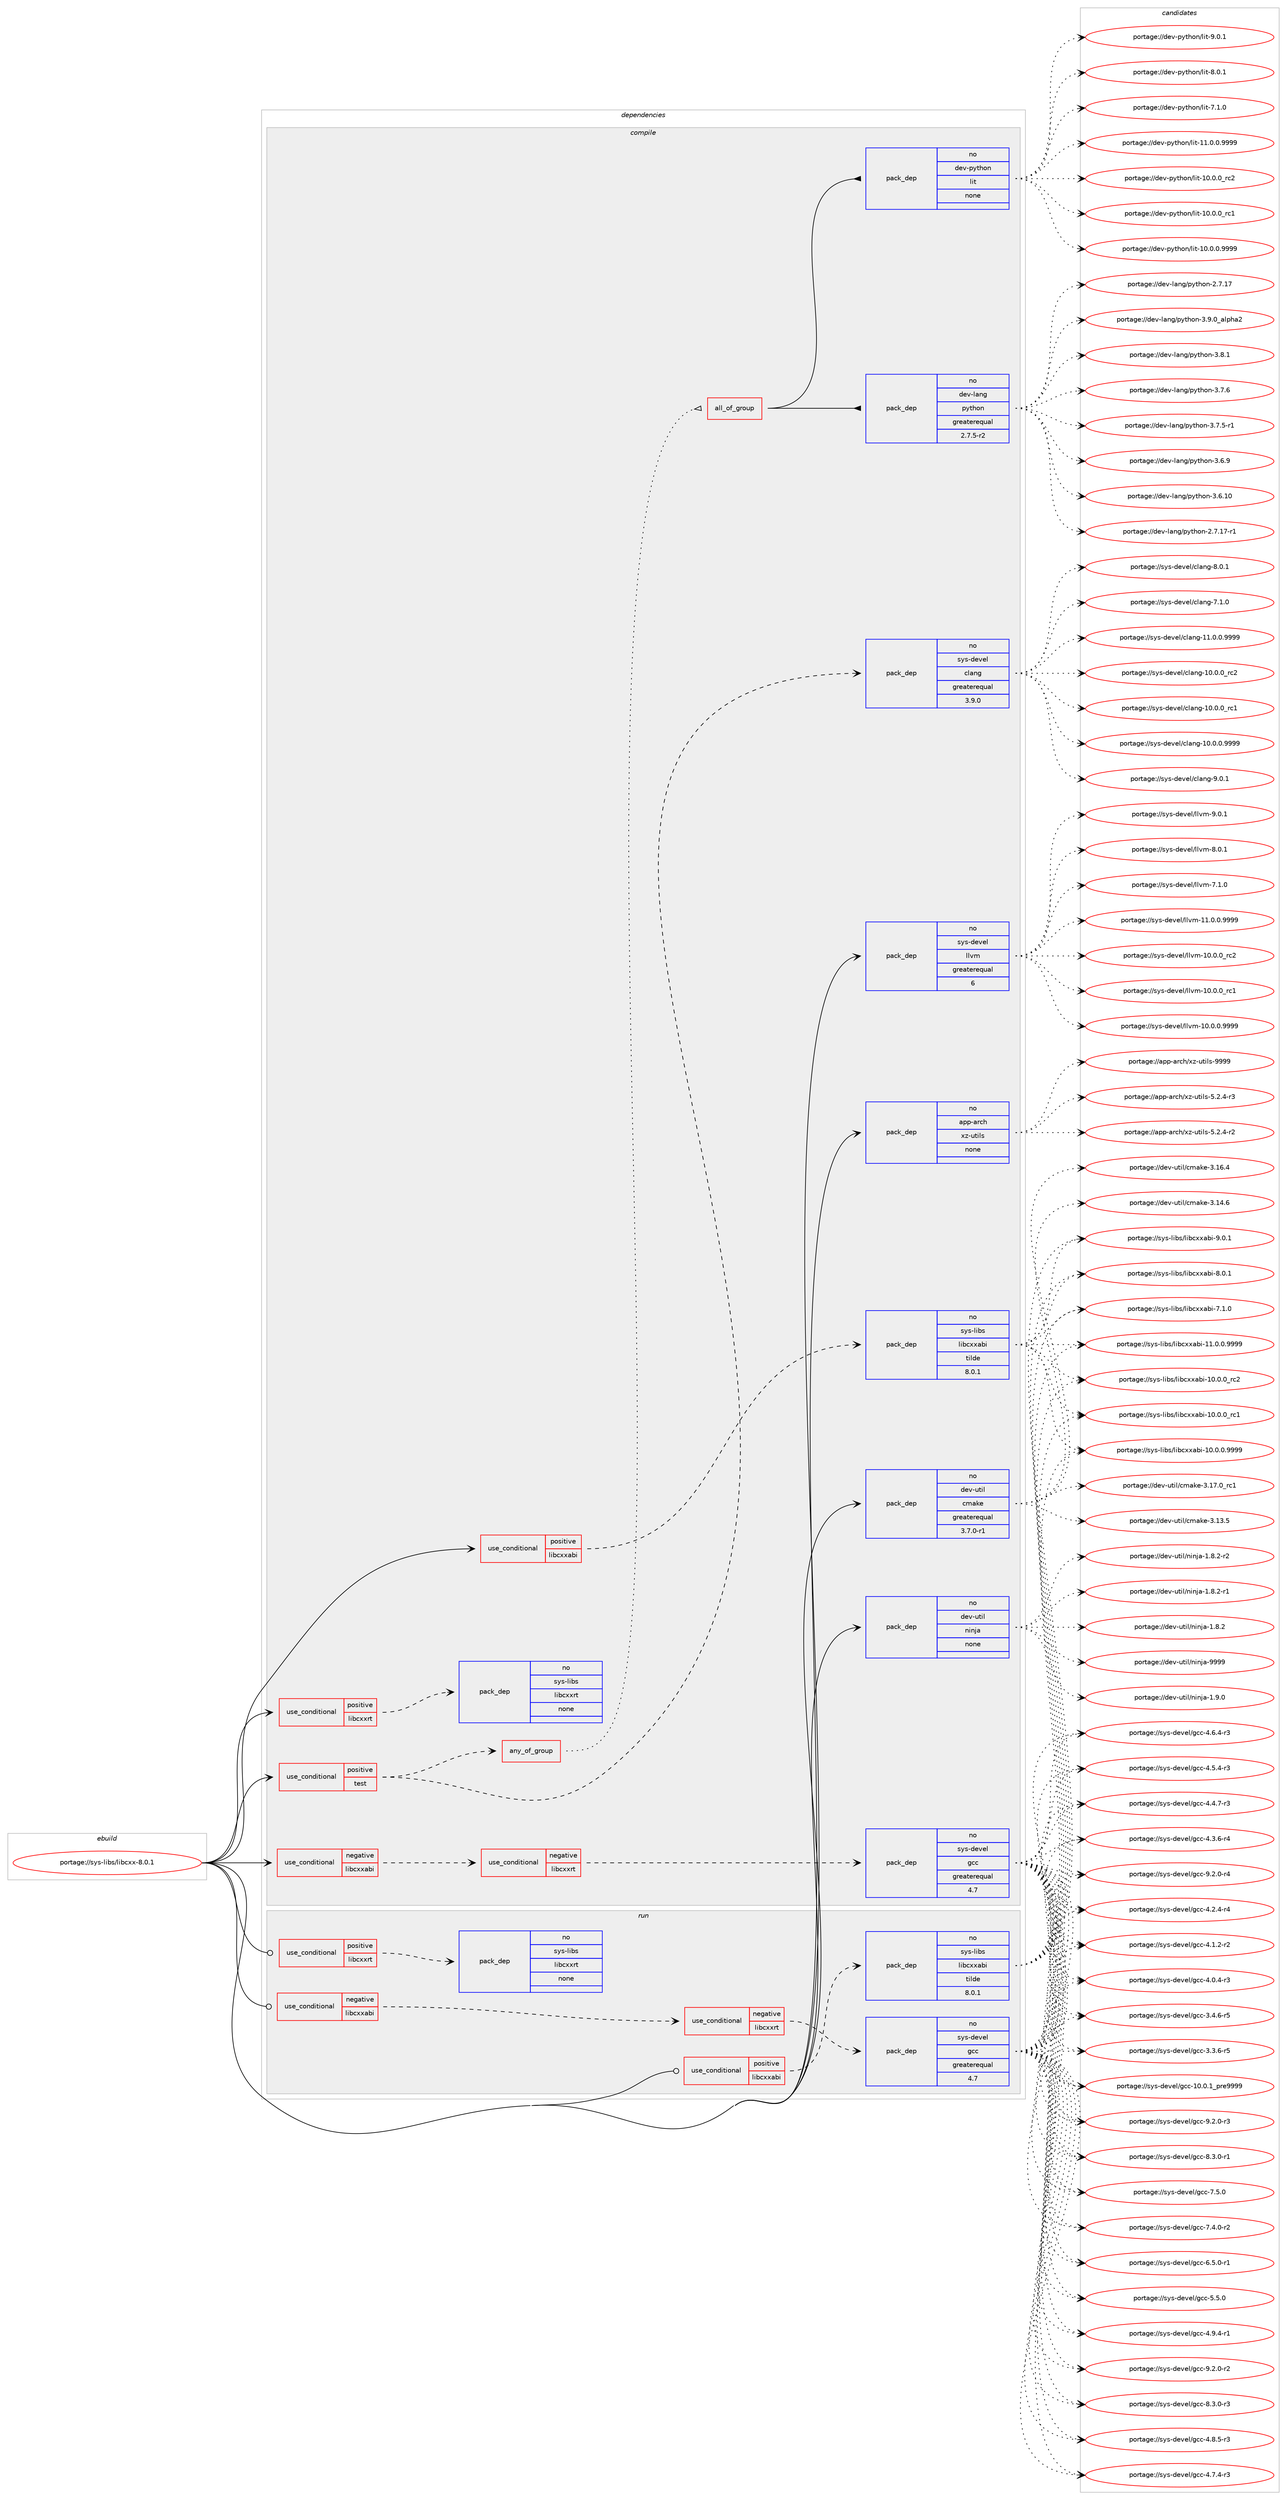 digraph prolog {

# *************
# Graph options
# *************

newrank=true;
concentrate=true;
compound=true;
graph [rankdir=LR,fontname=Helvetica,fontsize=10,ranksep=1.5];#, ranksep=2.5, nodesep=0.2];
edge  [arrowhead=vee];
node  [fontname=Helvetica,fontsize=10];

# **********
# The ebuild
# **********

subgraph cluster_leftcol {
color=gray;
rank=same;
label=<<i>ebuild</i>>;
id [label="portage://sys-libs/libcxx-8.0.1", color=red, width=4, href="../sys-libs/libcxx-8.0.1.svg"];
}

# ****************
# The dependencies
# ****************

subgraph cluster_midcol {
color=gray;
label=<<i>dependencies</i>>;
subgraph cluster_compile {
fillcolor="#eeeeee";
style=filled;
label=<<i>compile</i>>;
subgraph cond5468 {
dependency30387 [label=<<TABLE BORDER="0" CELLBORDER="1" CELLSPACING="0" CELLPADDING="4"><TR><TD ROWSPAN="3" CELLPADDING="10">use_conditional</TD></TR><TR><TD>negative</TD></TR><TR><TD>libcxxabi</TD></TR></TABLE>>, shape=none, color=red];
subgraph cond5469 {
dependency30388 [label=<<TABLE BORDER="0" CELLBORDER="1" CELLSPACING="0" CELLPADDING="4"><TR><TD ROWSPAN="3" CELLPADDING="10">use_conditional</TD></TR><TR><TD>negative</TD></TR><TR><TD>libcxxrt</TD></TR></TABLE>>, shape=none, color=red];
subgraph pack24161 {
dependency30389 [label=<<TABLE BORDER="0" CELLBORDER="1" CELLSPACING="0" CELLPADDING="4" WIDTH="220"><TR><TD ROWSPAN="6" CELLPADDING="30">pack_dep</TD></TR><TR><TD WIDTH="110">no</TD></TR><TR><TD>sys-devel</TD></TR><TR><TD>gcc</TD></TR><TR><TD>greaterequal</TD></TR><TR><TD>4.7</TD></TR></TABLE>>, shape=none, color=blue];
}
dependency30388:e -> dependency30389:w [weight=20,style="dashed",arrowhead="vee"];
}
dependency30387:e -> dependency30388:w [weight=20,style="dashed",arrowhead="vee"];
}
id:e -> dependency30387:w [weight=20,style="solid",arrowhead="vee"];
subgraph cond5470 {
dependency30390 [label=<<TABLE BORDER="0" CELLBORDER="1" CELLSPACING="0" CELLPADDING="4"><TR><TD ROWSPAN="3" CELLPADDING="10">use_conditional</TD></TR><TR><TD>positive</TD></TR><TR><TD>libcxxabi</TD></TR></TABLE>>, shape=none, color=red];
subgraph pack24162 {
dependency30391 [label=<<TABLE BORDER="0" CELLBORDER="1" CELLSPACING="0" CELLPADDING="4" WIDTH="220"><TR><TD ROWSPAN="6" CELLPADDING="30">pack_dep</TD></TR><TR><TD WIDTH="110">no</TD></TR><TR><TD>sys-libs</TD></TR><TR><TD>libcxxabi</TD></TR><TR><TD>tilde</TD></TR><TR><TD>8.0.1</TD></TR></TABLE>>, shape=none, color=blue];
}
dependency30390:e -> dependency30391:w [weight=20,style="dashed",arrowhead="vee"];
}
id:e -> dependency30390:w [weight=20,style="solid",arrowhead="vee"];
subgraph cond5471 {
dependency30392 [label=<<TABLE BORDER="0" CELLBORDER="1" CELLSPACING="0" CELLPADDING="4"><TR><TD ROWSPAN="3" CELLPADDING="10">use_conditional</TD></TR><TR><TD>positive</TD></TR><TR><TD>libcxxrt</TD></TR></TABLE>>, shape=none, color=red];
subgraph pack24163 {
dependency30393 [label=<<TABLE BORDER="0" CELLBORDER="1" CELLSPACING="0" CELLPADDING="4" WIDTH="220"><TR><TD ROWSPAN="6" CELLPADDING="30">pack_dep</TD></TR><TR><TD WIDTH="110">no</TD></TR><TR><TD>sys-libs</TD></TR><TR><TD>libcxxrt</TD></TR><TR><TD>none</TD></TR><TR><TD></TD></TR></TABLE>>, shape=none, color=blue];
}
dependency30392:e -> dependency30393:w [weight=20,style="dashed",arrowhead="vee"];
}
id:e -> dependency30392:w [weight=20,style="solid",arrowhead="vee"];
subgraph cond5472 {
dependency30394 [label=<<TABLE BORDER="0" CELLBORDER="1" CELLSPACING="0" CELLPADDING="4"><TR><TD ROWSPAN="3" CELLPADDING="10">use_conditional</TD></TR><TR><TD>positive</TD></TR><TR><TD>test</TD></TR></TABLE>>, shape=none, color=red];
subgraph pack24164 {
dependency30395 [label=<<TABLE BORDER="0" CELLBORDER="1" CELLSPACING="0" CELLPADDING="4" WIDTH="220"><TR><TD ROWSPAN="6" CELLPADDING="30">pack_dep</TD></TR><TR><TD WIDTH="110">no</TD></TR><TR><TD>sys-devel</TD></TR><TR><TD>clang</TD></TR><TR><TD>greaterequal</TD></TR><TR><TD>3.9.0</TD></TR></TABLE>>, shape=none, color=blue];
}
dependency30394:e -> dependency30395:w [weight=20,style="dashed",arrowhead="vee"];
subgraph any737 {
dependency30396 [label=<<TABLE BORDER="0" CELLBORDER="1" CELLSPACING="0" CELLPADDING="4"><TR><TD CELLPADDING="10">any_of_group</TD></TR></TABLE>>, shape=none, color=red];subgraph all24 {
dependency30397 [label=<<TABLE BORDER="0" CELLBORDER="1" CELLSPACING="0" CELLPADDING="4"><TR><TD CELLPADDING="10">all_of_group</TD></TR></TABLE>>, shape=none, color=red];subgraph pack24165 {
dependency30398 [label=<<TABLE BORDER="0" CELLBORDER="1" CELLSPACING="0" CELLPADDING="4" WIDTH="220"><TR><TD ROWSPAN="6" CELLPADDING="30">pack_dep</TD></TR><TR><TD WIDTH="110">no</TD></TR><TR><TD>dev-lang</TD></TR><TR><TD>python</TD></TR><TR><TD>greaterequal</TD></TR><TR><TD>2.7.5-r2</TD></TR></TABLE>>, shape=none, color=blue];
}
dependency30397:e -> dependency30398:w [weight=20,style="solid",arrowhead="inv"];
subgraph pack24166 {
dependency30399 [label=<<TABLE BORDER="0" CELLBORDER="1" CELLSPACING="0" CELLPADDING="4" WIDTH="220"><TR><TD ROWSPAN="6" CELLPADDING="30">pack_dep</TD></TR><TR><TD WIDTH="110">no</TD></TR><TR><TD>dev-python</TD></TR><TR><TD>lit</TD></TR><TR><TD>none</TD></TR><TR><TD></TD></TR></TABLE>>, shape=none, color=blue];
}
dependency30397:e -> dependency30399:w [weight=20,style="solid",arrowhead="inv"];
}
dependency30396:e -> dependency30397:w [weight=20,style="dotted",arrowhead="oinv"];
}
dependency30394:e -> dependency30396:w [weight=20,style="dashed",arrowhead="vee"];
}
id:e -> dependency30394:w [weight=20,style="solid",arrowhead="vee"];
subgraph pack24167 {
dependency30400 [label=<<TABLE BORDER="0" CELLBORDER="1" CELLSPACING="0" CELLPADDING="4" WIDTH="220"><TR><TD ROWSPAN="6" CELLPADDING="30">pack_dep</TD></TR><TR><TD WIDTH="110">no</TD></TR><TR><TD>app-arch</TD></TR><TR><TD>xz-utils</TD></TR><TR><TD>none</TD></TR><TR><TD></TD></TR></TABLE>>, shape=none, color=blue];
}
id:e -> dependency30400:w [weight=20,style="solid",arrowhead="vee"];
subgraph pack24168 {
dependency30401 [label=<<TABLE BORDER="0" CELLBORDER="1" CELLSPACING="0" CELLPADDING="4" WIDTH="220"><TR><TD ROWSPAN="6" CELLPADDING="30">pack_dep</TD></TR><TR><TD WIDTH="110">no</TD></TR><TR><TD>dev-util</TD></TR><TR><TD>cmake</TD></TR><TR><TD>greaterequal</TD></TR><TR><TD>3.7.0-r1</TD></TR></TABLE>>, shape=none, color=blue];
}
id:e -> dependency30401:w [weight=20,style="solid",arrowhead="vee"];
subgraph pack24169 {
dependency30402 [label=<<TABLE BORDER="0" CELLBORDER="1" CELLSPACING="0" CELLPADDING="4" WIDTH="220"><TR><TD ROWSPAN="6" CELLPADDING="30">pack_dep</TD></TR><TR><TD WIDTH="110">no</TD></TR><TR><TD>dev-util</TD></TR><TR><TD>ninja</TD></TR><TR><TD>none</TD></TR><TR><TD></TD></TR></TABLE>>, shape=none, color=blue];
}
id:e -> dependency30402:w [weight=20,style="solid",arrowhead="vee"];
subgraph pack24170 {
dependency30403 [label=<<TABLE BORDER="0" CELLBORDER="1" CELLSPACING="0" CELLPADDING="4" WIDTH="220"><TR><TD ROWSPAN="6" CELLPADDING="30">pack_dep</TD></TR><TR><TD WIDTH="110">no</TD></TR><TR><TD>sys-devel</TD></TR><TR><TD>llvm</TD></TR><TR><TD>greaterequal</TD></TR><TR><TD>6</TD></TR></TABLE>>, shape=none, color=blue];
}
id:e -> dependency30403:w [weight=20,style="solid",arrowhead="vee"];
}
subgraph cluster_compileandrun {
fillcolor="#eeeeee";
style=filled;
label=<<i>compile and run</i>>;
}
subgraph cluster_run {
fillcolor="#eeeeee";
style=filled;
label=<<i>run</i>>;
subgraph cond5473 {
dependency30404 [label=<<TABLE BORDER="0" CELLBORDER="1" CELLSPACING="0" CELLPADDING="4"><TR><TD ROWSPAN="3" CELLPADDING="10">use_conditional</TD></TR><TR><TD>negative</TD></TR><TR><TD>libcxxabi</TD></TR></TABLE>>, shape=none, color=red];
subgraph cond5474 {
dependency30405 [label=<<TABLE BORDER="0" CELLBORDER="1" CELLSPACING="0" CELLPADDING="4"><TR><TD ROWSPAN="3" CELLPADDING="10">use_conditional</TD></TR><TR><TD>negative</TD></TR><TR><TD>libcxxrt</TD></TR></TABLE>>, shape=none, color=red];
subgraph pack24171 {
dependency30406 [label=<<TABLE BORDER="0" CELLBORDER="1" CELLSPACING="0" CELLPADDING="4" WIDTH="220"><TR><TD ROWSPAN="6" CELLPADDING="30">pack_dep</TD></TR><TR><TD WIDTH="110">no</TD></TR><TR><TD>sys-devel</TD></TR><TR><TD>gcc</TD></TR><TR><TD>greaterequal</TD></TR><TR><TD>4.7</TD></TR></TABLE>>, shape=none, color=blue];
}
dependency30405:e -> dependency30406:w [weight=20,style="dashed",arrowhead="vee"];
}
dependency30404:e -> dependency30405:w [weight=20,style="dashed",arrowhead="vee"];
}
id:e -> dependency30404:w [weight=20,style="solid",arrowhead="odot"];
subgraph cond5475 {
dependency30407 [label=<<TABLE BORDER="0" CELLBORDER="1" CELLSPACING="0" CELLPADDING="4"><TR><TD ROWSPAN="3" CELLPADDING="10">use_conditional</TD></TR><TR><TD>positive</TD></TR><TR><TD>libcxxabi</TD></TR></TABLE>>, shape=none, color=red];
subgraph pack24172 {
dependency30408 [label=<<TABLE BORDER="0" CELLBORDER="1" CELLSPACING="0" CELLPADDING="4" WIDTH="220"><TR><TD ROWSPAN="6" CELLPADDING="30">pack_dep</TD></TR><TR><TD WIDTH="110">no</TD></TR><TR><TD>sys-libs</TD></TR><TR><TD>libcxxabi</TD></TR><TR><TD>tilde</TD></TR><TR><TD>8.0.1</TD></TR></TABLE>>, shape=none, color=blue];
}
dependency30407:e -> dependency30408:w [weight=20,style="dashed",arrowhead="vee"];
}
id:e -> dependency30407:w [weight=20,style="solid",arrowhead="odot"];
subgraph cond5476 {
dependency30409 [label=<<TABLE BORDER="0" CELLBORDER="1" CELLSPACING="0" CELLPADDING="4"><TR><TD ROWSPAN="3" CELLPADDING="10">use_conditional</TD></TR><TR><TD>positive</TD></TR><TR><TD>libcxxrt</TD></TR></TABLE>>, shape=none, color=red];
subgraph pack24173 {
dependency30410 [label=<<TABLE BORDER="0" CELLBORDER="1" CELLSPACING="0" CELLPADDING="4" WIDTH="220"><TR><TD ROWSPAN="6" CELLPADDING="30">pack_dep</TD></TR><TR><TD WIDTH="110">no</TD></TR><TR><TD>sys-libs</TD></TR><TR><TD>libcxxrt</TD></TR><TR><TD>none</TD></TR><TR><TD></TD></TR></TABLE>>, shape=none, color=blue];
}
dependency30409:e -> dependency30410:w [weight=20,style="dashed",arrowhead="vee"];
}
id:e -> dependency30409:w [weight=20,style="solid",arrowhead="odot"];
}
}

# **************
# The candidates
# **************

subgraph cluster_choices {
rank=same;
color=gray;
label=<<i>candidates</i>>;

subgraph choice24161 {
color=black;
nodesep=1;
choice115121115451001011181011084710399994557465046484511452 [label="portage://sys-devel/gcc-9.2.0-r4", color=red, width=4,href="../sys-devel/gcc-9.2.0-r4.svg"];
choice115121115451001011181011084710399994557465046484511451 [label="portage://sys-devel/gcc-9.2.0-r3", color=red, width=4,href="../sys-devel/gcc-9.2.0-r3.svg"];
choice115121115451001011181011084710399994557465046484511450 [label="portage://sys-devel/gcc-9.2.0-r2", color=red, width=4,href="../sys-devel/gcc-9.2.0-r2.svg"];
choice115121115451001011181011084710399994556465146484511451 [label="portage://sys-devel/gcc-8.3.0-r3", color=red, width=4,href="../sys-devel/gcc-8.3.0-r3.svg"];
choice115121115451001011181011084710399994556465146484511449 [label="portage://sys-devel/gcc-8.3.0-r1", color=red, width=4,href="../sys-devel/gcc-8.3.0-r1.svg"];
choice11512111545100101118101108471039999455546534648 [label="portage://sys-devel/gcc-7.5.0", color=red, width=4,href="../sys-devel/gcc-7.5.0.svg"];
choice115121115451001011181011084710399994555465246484511450 [label="portage://sys-devel/gcc-7.4.0-r2", color=red, width=4,href="../sys-devel/gcc-7.4.0-r2.svg"];
choice115121115451001011181011084710399994554465346484511449 [label="portage://sys-devel/gcc-6.5.0-r1", color=red, width=4,href="../sys-devel/gcc-6.5.0-r1.svg"];
choice11512111545100101118101108471039999455346534648 [label="portage://sys-devel/gcc-5.5.0", color=red, width=4,href="../sys-devel/gcc-5.5.0.svg"];
choice115121115451001011181011084710399994552465746524511449 [label="portage://sys-devel/gcc-4.9.4-r1", color=red, width=4,href="../sys-devel/gcc-4.9.4-r1.svg"];
choice115121115451001011181011084710399994552465646534511451 [label="portage://sys-devel/gcc-4.8.5-r3", color=red, width=4,href="../sys-devel/gcc-4.8.5-r3.svg"];
choice115121115451001011181011084710399994552465546524511451 [label="portage://sys-devel/gcc-4.7.4-r3", color=red, width=4,href="../sys-devel/gcc-4.7.4-r3.svg"];
choice115121115451001011181011084710399994552465446524511451 [label="portage://sys-devel/gcc-4.6.4-r3", color=red, width=4,href="../sys-devel/gcc-4.6.4-r3.svg"];
choice115121115451001011181011084710399994552465346524511451 [label="portage://sys-devel/gcc-4.5.4-r3", color=red, width=4,href="../sys-devel/gcc-4.5.4-r3.svg"];
choice115121115451001011181011084710399994552465246554511451 [label="portage://sys-devel/gcc-4.4.7-r3", color=red, width=4,href="../sys-devel/gcc-4.4.7-r3.svg"];
choice115121115451001011181011084710399994552465146544511452 [label="portage://sys-devel/gcc-4.3.6-r4", color=red, width=4,href="../sys-devel/gcc-4.3.6-r4.svg"];
choice115121115451001011181011084710399994552465046524511452 [label="portage://sys-devel/gcc-4.2.4-r4", color=red, width=4,href="../sys-devel/gcc-4.2.4-r4.svg"];
choice115121115451001011181011084710399994552464946504511450 [label="portage://sys-devel/gcc-4.1.2-r2", color=red, width=4,href="../sys-devel/gcc-4.1.2-r2.svg"];
choice115121115451001011181011084710399994552464846524511451 [label="portage://sys-devel/gcc-4.0.4-r3", color=red, width=4,href="../sys-devel/gcc-4.0.4-r3.svg"];
choice115121115451001011181011084710399994551465246544511453 [label="portage://sys-devel/gcc-3.4.6-r5", color=red, width=4,href="../sys-devel/gcc-3.4.6-r5.svg"];
choice115121115451001011181011084710399994551465146544511453 [label="portage://sys-devel/gcc-3.3.6-r5", color=red, width=4,href="../sys-devel/gcc-3.3.6-r5.svg"];
choice11512111545100101118101108471039999454948464846499511211410157575757 [label="portage://sys-devel/gcc-10.0.1_pre9999", color=red, width=4,href="../sys-devel/gcc-10.0.1_pre9999.svg"];
dependency30389:e -> choice115121115451001011181011084710399994557465046484511452:w [style=dotted,weight="100"];
dependency30389:e -> choice115121115451001011181011084710399994557465046484511451:w [style=dotted,weight="100"];
dependency30389:e -> choice115121115451001011181011084710399994557465046484511450:w [style=dotted,weight="100"];
dependency30389:e -> choice115121115451001011181011084710399994556465146484511451:w [style=dotted,weight="100"];
dependency30389:e -> choice115121115451001011181011084710399994556465146484511449:w [style=dotted,weight="100"];
dependency30389:e -> choice11512111545100101118101108471039999455546534648:w [style=dotted,weight="100"];
dependency30389:e -> choice115121115451001011181011084710399994555465246484511450:w [style=dotted,weight="100"];
dependency30389:e -> choice115121115451001011181011084710399994554465346484511449:w [style=dotted,weight="100"];
dependency30389:e -> choice11512111545100101118101108471039999455346534648:w [style=dotted,weight="100"];
dependency30389:e -> choice115121115451001011181011084710399994552465746524511449:w [style=dotted,weight="100"];
dependency30389:e -> choice115121115451001011181011084710399994552465646534511451:w [style=dotted,weight="100"];
dependency30389:e -> choice115121115451001011181011084710399994552465546524511451:w [style=dotted,weight="100"];
dependency30389:e -> choice115121115451001011181011084710399994552465446524511451:w [style=dotted,weight="100"];
dependency30389:e -> choice115121115451001011181011084710399994552465346524511451:w [style=dotted,weight="100"];
dependency30389:e -> choice115121115451001011181011084710399994552465246554511451:w [style=dotted,weight="100"];
dependency30389:e -> choice115121115451001011181011084710399994552465146544511452:w [style=dotted,weight="100"];
dependency30389:e -> choice115121115451001011181011084710399994552465046524511452:w [style=dotted,weight="100"];
dependency30389:e -> choice115121115451001011181011084710399994552464946504511450:w [style=dotted,weight="100"];
dependency30389:e -> choice115121115451001011181011084710399994552464846524511451:w [style=dotted,weight="100"];
dependency30389:e -> choice115121115451001011181011084710399994551465246544511453:w [style=dotted,weight="100"];
dependency30389:e -> choice115121115451001011181011084710399994551465146544511453:w [style=dotted,weight="100"];
dependency30389:e -> choice11512111545100101118101108471039999454948464846499511211410157575757:w [style=dotted,weight="100"];
}
subgraph choice24162 {
color=black;
nodesep=1;
choice11512111545108105981154710810598991201209798105455746484649 [label="portage://sys-libs/libcxxabi-9.0.1", color=red, width=4,href="../sys-libs/libcxxabi-9.0.1.svg"];
choice11512111545108105981154710810598991201209798105455646484649 [label="portage://sys-libs/libcxxabi-8.0.1", color=red, width=4,href="../sys-libs/libcxxabi-8.0.1.svg"];
choice11512111545108105981154710810598991201209798105455546494648 [label="portage://sys-libs/libcxxabi-7.1.0", color=red, width=4,href="../sys-libs/libcxxabi-7.1.0.svg"];
choice11512111545108105981154710810598991201209798105454949464846484657575757 [label="portage://sys-libs/libcxxabi-11.0.0.9999", color=red, width=4,href="../sys-libs/libcxxabi-11.0.0.9999.svg"];
choice1151211154510810598115471081059899120120979810545494846484648951149950 [label="portage://sys-libs/libcxxabi-10.0.0_rc2", color=red, width=4,href="../sys-libs/libcxxabi-10.0.0_rc2.svg"];
choice1151211154510810598115471081059899120120979810545494846484648951149949 [label="portage://sys-libs/libcxxabi-10.0.0_rc1", color=red, width=4,href="../sys-libs/libcxxabi-10.0.0_rc1.svg"];
choice11512111545108105981154710810598991201209798105454948464846484657575757 [label="portage://sys-libs/libcxxabi-10.0.0.9999", color=red, width=4,href="../sys-libs/libcxxabi-10.0.0.9999.svg"];
dependency30391:e -> choice11512111545108105981154710810598991201209798105455746484649:w [style=dotted,weight="100"];
dependency30391:e -> choice11512111545108105981154710810598991201209798105455646484649:w [style=dotted,weight="100"];
dependency30391:e -> choice11512111545108105981154710810598991201209798105455546494648:w [style=dotted,weight="100"];
dependency30391:e -> choice11512111545108105981154710810598991201209798105454949464846484657575757:w [style=dotted,weight="100"];
dependency30391:e -> choice1151211154510810598115471081059899120120979810545494846484648951149950:w [style=dotted,weight="100"];
dependency30391:e -> choice1151211154510810598115471081059899120120979810545494846484648951149949:w [style=dotted,weight="100"];
dependency30391:e -> choice11512111545108105981154710810598991201209798105454948464846484657575757:w [style=dotted,weight="100"];
}
subgraph choice24163 {
color=black;
nodesep=1;
}
subgraph choice24164 {
color=black;
nodesep=1;
choice11512111545100101118101108479910897110103455746484649 [label="portage://sys-devel/clang-9.0.1", color=red, width=4,href="../sys-devel/clang-9.0.1.svg"];
choice11512111545100101118101108479910897110103455646484649 [label="portage://sys-devel/clang-8.0.1", color=red, width=4,href="../sys-devel/clang-8.0.1.svg"];
choice11512111545100101118101108479910897110103455546494648 [label="portage://sys-devel/clang-7.1.0", color=red, width=4,href="../sys-devel/clang-7.1.0.svg"];
choice11512111545100101118101108479910897110103454949464846484657575757 [label="portage://sys-devel/clang-11.0.0.9999", color=red, width=4,href="../sys-devel/clang-11.0.0.9999.svg"];
choice1151211154510010111810110847991089711010345494846484648951149950 [label="portage://sys-devel/clang-10.0.0_rc2", color=red, width=4,href="../sys-devel/clang-10.0.0_rc2.svg"];
choice1151211154510010111810110847991089711010345494846484648951149949 [label="portage://sys-devel/clang-10.0.0_rc1", color=red, width=4,href="../sys-devel/clang-10.0.0_rc1.svg"];
choice11512111545100101118101108479910897110103454948464846484657575757 [label="portage://sys-devel/clang-10.0.0.9999", color=red, width=4,href="../sys-devel/clang-10.0.0.9999.svg"];
dependency30395:e -> choice11512111545100101118101108479910897110103455746484649:w [style=dotted,weight="100"];
dependency30395:e -> choice11512111545100101118101108479910897110103455646484649:w [style=dotted,weight="100"];
dependency30395:e -> choice11512111545100101118101108479910897110103455546494648:w [style=dotted,weight="100"];
dependency30395:e -> choice11512111545100101118101108479910897110103454949464846484657575757:w [style=dotted,weight="100"];
dependency30395:e -> choice1151211154510010111810110847991089711010345494846484648951149950:w [style=dotted,weight="100"];
dependency30395:e -> choice1151211154510010111810110847991089711010345494846484648951149949:w [style=dotted,weight="100"];
dependency30395:e -> choice11512111545100101118101108479910897110103454948464846484657575757:w [style=dotted,weight="100"];
}
subgraph choice24165 {
color=black;
nodesep=1;
choice10010111845108971101034711212111610411111045514657464895971081121049750 [label="portage://dev-lang/python-3.9.0_alpha2", color=red, width=4,href="../dev-lang/python-3.9.0_alpha2.svg"];
choice100101118451089711010347112121116104111110455146564649 [label="portage://dev-lang/python-3.8.1", color=red, width=4,href="../dev-lang/python-3.8.1.svg"];
choice100101118451089711010347112121116104111110455146554654 [label="portage://dev-lang/python-3.7.6", color=red, width=4,href="../dev-lang/python-3.7.6.svg"];
choice1001011184510897110103471121211161041111104551465546534511449 [label="portage://dev-lang/python-3.7.5-r1", color=red, width=4,href="../dev-lang/python-3.7.5-r1.svg"];
choice100101118451089711010347112121116104111110455146544657 [label="portage://dev-lang/python-3.6.9", color=red, width=4,href="../dev-lang/python-3.6.9.svg"];
choice10010111845108971101034711212111610411111045514654464948 [label="portage://dev-lang/python-3.6.10", color=red, width=4,href="../dev-lang/python-3.6.10.svg"];
choice100101118451089711010347112121116104111110455046554649554511449 [label="portage://dev-lang/python-2.7.17-r1", color=red, width=4,href="../dev-lang/python-2.7.17-r1.svg"];
choice10010111845108971101034711212111610411111045504655464955 [label="portage://dev-lang/python-2.7.17", color=red, width=4,href="../dev-lang/python-2.7.17.svg"];
dependency30398:e -> choice10010111845108971101034711212111610411111045514657464895971081121049750:w [style=dotted,weight="100"];
dependency30398:e -> choice100101118451089711010347112121116104111110455146564649:w [style=dotted,weight="100"];
dependency30398:e -> choice100101118451089711010347112121116104111110455146554654:w [style=dotted,weight="100"];
dependency30398:e -> choice1001011184510897110103471121211161041111104551465546534511449:w [style=dotted,weight="100"];
dependency30398:e -> choice100101118451089711010347112121116104111110455146544657:w [style=dotted,weight="100"];
dependency30398:e -> choice10010111845108971101034711212111610411111045514654464948:w [style=dotted,weight="100"];
dependency30398:e -> choice100101118451089711010347112121116104111110455046554649554511449:w [style=dotted,weight="100"];
dependency30398:e -> choice10010111845108971101034711212111610411111045504655464955:w [style=dotted,weight="100"];
}
subgraph choice24166 {
color=black;
nodesep=1;
choice1001011184511212111610411111047108105116455746484649 [label="portage://dev-python/lit-9.0.1", color=red, width=4,href="../dev-python/lit-9.0.1.svg"];
choice1001011184511212111610411111047108105116455646484649 [label="portage://dev-python/lit-8.0.1", color=red, width=4,href="../dev-python/lit-8.0.1.svg"];
choice1001011184511212111610411111047108105116455546494648 [label="portage://dev-python/lit-7.1.0", color=red, width=4,href="../dev-python/lit-7.1.0.svg"];
choice1001011184511212111610411111047108105116454949464846484657575757 [label="portage://dev-python/lit-11.0.0.9999", color=red, width=4,href="../dev-python/lit-11.0.0.9999.svg"];
choice100101118451121211161041111104710810511645494846484648951149950 [label="portage://dev-python/lit-10.0.0_rc2", color=red, width=4,href="../dev-python/lit-10.0.0_rc2.svg"];
choice100101118451121211161041111104710810511645494846484648951149949 [label="portage://dev-python/lit-10.0.0_rc1", color=red, width=4,href="../dev-python/lit-10.0.0_rc1.svg"];
choice1001011184511212111610411111047108105116454948464846484657575757 [label="portage://dev-python/lit-10.0.0.9999", color=red, width=4,href="../dev-python/lit-10.0.0.9999.svg"];
dependency30399:e -> choice1001011184511212111610411111047108105116455746484649:w [style=dotted,weight="100"];
dependency30399:e -> choice1001011184511212111610411111047108105116455646484649:w [style=dotted,weight="100"];
dependency30399:e -> choice1001011184511212111610411111047108105116455546494648:w [style=dotted,weight="100"];
dependency30399:e -> choice1001011184511212111610411111047108105116454949464846484657575757:w [style=dotted,weight="100"];
dependency30399:e -> choice100101118451121211161041111104710810511645494846484648951149950:w [style=dotted,weight="100"];
dependency30399:e -> choice100101118451121211161041111104710810511645494846484648951149949:w [style=dotted,weight="100"];
dependency30399:e -> choice1001011184511212111610411111047108105116454948464846484657575757:w [style=dotted,weight="100"];
}
subgraph choice24167 {
color=black;
nodesep=1;
choice9711211245971149910447120122451171161051081154557575757 [label="portage://app-arch/xz-utils-9999", color=red, width=4,href="../app-arch/xz-utils-9999.svg"];
choice9711211245971149910447120122451171161051081154553465046524511451 [label="portage://app-arch/xz-utils-5.2.4-r3", color=red, width=4,href="../app-arch/xz-utils-5.2.4-r3.svg"];
choice9711211245971149910447120122451171161051081154553465046524511450 [label="portage://app-arch/xz-utils-5.2.4-r2", color=red, width=4,href="../app-arch/xz-utils-5.2.4-r2.svg"];
dependency30400:e -> choice9711211245971149910447120122451171161051081154557575757:w [style=dotted,weight="100"];
dependency30400:e -> choice9711211245971149910447120122451171161051081154553465046524511451:w [style=dotted,weight="100"];
dependency30400:e -> choice9711211245971149910447120122451171161051081154553465046524511450:w [style=dotted,weight="100"];
}
subgraph choice24168 {
color=black;
nodesep=1;
choice1001011184511711610510847991099710710145514649554648951149949 [label="portage://dev-util/cmake-3.17.0_rc1", color=red, width=4,href="../dev-util/cmake-3.17.0_rc1.svg"];
choice1001011184511711610510847991099710710145514649544652 [label="portage://dev-util/cmake-3.16.4", color=red, width=4,href="../dev-util/cmake-3.16.4.svg"];
choice1001011184511711610510847991099710710145514649524654 [label="portage://dev-util/cmake-3.14.6", color=red, width=4,href="../dev-util/cmake-3.14.6.svg"];
choice1001011184511711610510847991099710710145514649514653 [label="portage://dev-util/cmake-3.13.5", color=red, width=4,href="../dev-util/cmake-3.13.5.svg"];
dependency30401:e -> choice1001011184511711610510847991099710710145514649554648951149949:w [style=dotted,weight="100"];
dependency30401:e -> choice1001011184511711610510847991099710710145514649544652:w [style=dotted,weight="100"];
dependency30401:e -> choice1001011184511711610510847991099710710145514649524654:w [style=dotted,weight="100"];
dependency30401:e -> choice1001011184511711610510847991099710710145514649514653:w [style=dotted,weight="100"];
}
subgraph choice24169 {
color=black;
nodesep=1;
choice1001011184511711610510847110105110106974557575757 [label="portage://dev-util/ninja-9999", color=red, width=4,href="../dev-util/ninja-9999.svg"];
choice100101118451171161051084711010511010697454946574648 [label="portage://dev-util/ninja-1.9.0", color=red, width=4,href="../dev-util/ninja-1.9.0.svg"];
choice1001011184511711610510847110105110106974549465646504511450 [label="portage://dev-util/ninja-1.8.2-r2", color=red, width=4,href="../dev-util/ninja-1.8.2-r2.svg"];
choice1001011184511711610510847110105110106974549465646504511449 [label="portage://dev-util/ninja-1.8.2-r1", color=red, width=4,href="../dev-util/ninja-1.8.2-r1.svg"];
choice100101118451171161051084711010511010697454946564650 [label="portage://dev-util/ninja-1.8.2", color=red, width=4,href="../dev-util/ninja-1.8.2.svg"];
dependency30402:e -> choice1001011184511711610510847110105110106974557575757:w [style=dotted,weight="100"];
dependency30402:e -> choice100101118451171161051084711010511010697454946574648:w [style=dotted,weight="100"];
dependency30402:e -> choice1001011184511711610510847110105110106974549465646504511450:w [style=dotted,weight="100"];
dependency30402:e -> choice1001011184511711610510847110105110106974549465646504511449:w [style=dotted,weight="100"];
dependency30402:e -> choice100101118451171161051084711010511010697454946564650:w [style=dotted,weight="100"];
}
subgraph choice24170 {
color=black;
nodesep=1;
choice1151211154510010111810110847108108118109455746484649 [label="portage://sys-devel/llvm-9.0.1", color=red, width=4,href="../sys-devel/llvm-9.0.1.svg"];
choice1151211154510010111810110847108108118109455646484649 [label="portage://sys-devel/llvm-8.0.1", color=red, width=4,href="../sys-devel/llvm-8.0.1.svg"];
choice1151211154510010111810110847108108118109455546494648 [label="portage://sys-devel/llvm-7.1.0", color=red, width=4,href="../sys-devel/llvm-7.1.0.svg"];
choice1151211154510010111810110847108108118109454949464846484657575757 [label="portage://sys-devel/llvm-11.0.0.9999", color=red, width=4,href="../sys-devel/llvm-11.0.0.9999.svg"];
choice115121115451001011181011084710810811810945494846484648951149950 [label="portage://sys-devel/llvm-10.0.0_rc2", color=red, width=4,href="../sys-devel/llvm-10.0.0_rc2.svg"];
choice115121115451001011181011084710810811810945494846484648951149949 [label="portage://sys-devel/llvm-10.0.0_rc1", color=red, width=4,href="../sys-devel/llvm-10.0.0_rc1.svg"];
choice1151211154510010111810110847108108118109454948464846484657575757 [label="portage://sys-devel/llvm-10.0.0.9999", color=red, width=4,href="../sys-devel/llvm-10.0.0.9999.svg"];
dependency30403:e -> choice1151211154510010111810110847108108118109455746484649:w [style=dotted,weight="100"];
dependency30403:e -> choice1151211154510010111810110847108108118109455646484649:w [style=dotted,weight="100"];
dependency30403:e -> choice1151211154510010111810110847108108118109455546494648:w [style=dotted,weight="100"];
dependency30403:e -> choice1151211154510010111810110847108108118109454949464846484657575757:w [style=dotted,weight="100"];
dependency30403:e -> choice115121115451001011181011084710810811810945494846484648951149950:w [style=dotted,weight="100"];
dependency30403:e -> choice115121115451001011181011084710810811810945494846484648951149949:w [style=dotted,weight="100"];
dependency30403:e -> choice1151211154510010111810110847108108118109454948464846484657575757:w [style=dotted,weight="100"];
}
subgraph choice24171 {
color=black;
nodesep=1;
choice115121115451001011181011084710399994557465046484511452 [label="portage://sys-devel/gcc-9.2.0-r4", color=red, width=4,href="../sys-devel/gcc-9.2.0-r4.svg"];
choice115121115451001011181011084710399994557465046484511451 [label="portage://sys-devel/gcc-9.2.0-r3", color=red, width=4,href="../sys-devel/gcc-9.2.0-r3.svg"];
choice115121115451001011181011084710399994557465046484511450 [label="portage://sys-devel/gcc-9.2.0-r2", color=red, width=4,href="../sys-devel/gcc-9.2.0-r2.svg"];
choice115121115451001011181011084710399994556465146484511451 [label="portage://sys-devel/gcc-8.3.0-r3", color=red, width=4,href="../sys-devel/gcc-8.3.0-r3.svg"];
choice115121115451001011181011084710399994556465146484511449 [label="portage://sys-devel/gcc-8.3.0-r1", color=red, width=4,href="../sys-devel/gcc-8.3.0-r1.svg"];
choice11512111545100101118101108471039999455546534648 [label="portage://sys-devel/gcc-7.5.0", color=red, width=4,href="../sys-devel/gcc-7.5.0.svg"];
choice115121115451001011181011084710399994555465246484511450 [label="portage://sys-devel/gcc-7.4.0-r2", color=red, width=4,href="../sys-devel/gcc-7.4.0-r2.svg"];
choice115121115451001011181011084710399994554465346484511449 [label="portage://sys-devel/gcc-6.5.0-r1", color=red, width=4,href="../sys-devel/gcc-6.5.0-r1.svg"];
choice11512111545100101118101108471039999455346534648 [label="portage://sys-devel/gcc-5.5.0", color=red, width=4,href="../sys-devel/gcc-5.5.0.svg"];
choice115121115451001011181011084710399994552465746524511449 [label="portage://sys-devel/gcc-4.9.4-r1", color=red, width=4,href="../sys-devel/gcc-4.9.4-r1.svg"];
choice115121115451001011181011084710399994552465646534511451 [label="portage://sys-devel/gcc-4.8.5-r3", color=red, width=4,href="../sys-devel/gcc-4.8.5-r3.svg"];
choice115121115451001011181011084710399994552465546524511451 [label="portage://sys-devel/gcc-4.7.4-r3", color=red, width=4,href="../sys-devel/gcc-4.7.4-r3.svg"];
choice115121115451001011181011084710399994552465446524511451 [label="portage://sys-devel/gcc-4.6.4-r3", color=red, width=4,href="../sys-devel/gcc-4.6.4-r3.svg"];
choice115121115451001011181011084710399994552465346524511451 [label="portage://sys-devel/gcc-4.5.4-r3", color=red, width=4,href="../sys-devel/gcc-4.5.4-r3.svg"];
choice115121115451001011181011084710399994552465246554511451 [label="portage://sys-devel/gcc-4.4.7-r3", color=red, width=4,href="../sys-devel/gcc-4.4.7-r3.svg"];
choice115121115451001011181011084710399994552465146544511452 [label="portage://sys-devel/gcc-4.3.6-r4", color=red, width=4,href="../sys-devel/gcc-4.3.6-r4.svg"];
choice115121115451001011181011084710399994552465046524511452 [label="portage://sys-devel/gcc-4.2.4-r4", color=red, width=4,href="../sys-devel/gcc-4.2.4-r4.svg"];
choice115121115451001011181011084710399994552464946504511450 [label="portage://sys-devel/gcc-4.1.2-r2", color=red, width=4,href="../sys-devel/gcc-4.1.2-r2.svg"];
choice115121115451001011181011084710399994552464846524511451 [label="portage://sys-devel/gcc-4.0.4-r3", color=red, width=4,href="../sys-devel/gcc-4.0.4-r3.svg"];
choice115121115451001011181011084710399994551465246544511453 [label="portage://sys-devel/gcc-3.4.6-r5", color=red, width=4,href="../sys-devel/gcc-3.4.6-r5.svg"];
choice115121115451001011181011084710399994551465146544511453 [label="portage://sys-devel/gcc-3.3.6-r5", color=red, width=4,href="../sys-devel/gcc-3.3.6-r5.svg"];
choice11512111545100101118101108471039999454948464846499511211410157575757 [label="portage://sys-devel/gcc-10.0.1_pre9999", color=red, width=4,href="../sys-devel/gcc-10.0.1_pre9999.svg"];
dependency30406:e -> choice115121115451001011181011084710399994557465046484511452:w [style=dotted,weight="100"];
dependency30406:e -> choice115121115451001011181011084710399994557465046484511451:w [style=dotted,weight="100"];
dependency30406:e -> choice115121115451001011181011084710399994557465046484511450:w [style=dotted,weight="100"];
dependency30406:e -> choice115121115451001011181011084710399994556465146484511451:w [style=dotted,weight="100"];
dependency30406:e -> choice115121115451001011181011084710399994556465146484511449:w [style=dotted,weight="100"];
dependency30406:e -> choice11512111545100101118101108471039999455546534648:w [style=dotted,weight="100"];
dependency30406:e -> choice115121115451001011181011084710399994555465246484511450:w [style=dotted,weight="100"];
dependency30406:e -> choice115121115451001011181011084710399994554465346484511449:w [style=dotted,weight="100"];
dependency30406:e -> choice11512111545100101118101108471039999455346534648:w [style=dotted,weight="100"];
dependency30406:e -> choice115121115451001011181011084710399994552465746524511449:w [style=dotted,weight="100"];
dependency30406:e -> choice115121115451001011181011084710399994552465646534511451:w [style=dotted,weight="100"];
dependency30406:e -> choice115121115451001011181011084710399994552465546524511451:w [style=dotted,weight="100"];
dependency30406:e -> choice115121115451001011181011084710399994552465446524511451:w [style=dotted,weight="100"];
dependency30406:e -> choice115121115451001011181011084710399994552465346524511451:w [style=dotted,weight="100"];
dependency30406:e -> choice115121115451001011181011084710399994552465246554511451:w [style=dotted,weight="100"];
dependency30406:e -> choice115121115451001011181011084710399994552465146544511452:w [style=dotted,weight="100"];
dependency30406:e -> choice115121115451001011181011084710399994552465046524511452:w [style=dotted,weight="100"];
dependency30406:e -> choice115121115451001011181011084710399994552464946504511450:w [style=dotted,weight="100"];
dependency30406:e -> choice115121115451001011181011084710399994552464846524511451:w [style=dotted,weight="100"];
dependency30406:e -> choice115121115451001011181011084710399994551465246544511453:w [style=dotted,weight="100"];
dependency30406:e -> choice115121115451001011181011084710399994551465146544511453:w [style=dotted,weight="100"];
dependency30406:e -> choice11512111545100101118101108471039999454948464846499511211410157575757:w [style=dotted,weight="100"];
}
subgraph choice24172 {
color=black;
nodesep=1;
choice11512111545108105981154710810598991201209798105455746484649 [label="portage://sys-libs/libcxxabi-9.0.1", color=red, width=4,href="../sys-libs/libcxxabi-9.0.1.svg"];
choice11512111545108105981154710810598991201209798105455646484649 [label="portage://sys-libs/libcxxabi-8.0.1", color=red, width=4,href="../sys-libs/libcxxabi-8.0.1.svg"];
choice11512111545108105981154710810598991201209798105455546494648 [label="portage://sys-libs/libcxxabi-7.1.0", color=red, width=4,href="../sys-libs/libcxxabi-7.1.0.svg"];
choice11512111545108105981154710810598991201209798105454949464846484657575757 [label="portage://sys-libs/libcxxabi-11.0.0.9999", color=red, width=4,href="../sys-libs/libcxxabi-11.0.0.9999.svg"];
choice1151211154510810598115471081059899120120979810545494846484648951149950 [label="portage://sys-libs/libcxxabi-10.0.0_rc2", color=red, width=4,href="../sys-libs/libcxxabi-10.0.0_rc2.svg"];
choice1151211154510810598115471081059899120120979810545494846484648951149949 [label="portage://sys-libs/libcxxabi-10.0.0_rc1", color=red, width=4,href="../sys-libs/libcxxabi-10.0.0_rc1.svg"];
choice11512111545108105981154710810598991201209798105454948464846484657575757 [label="portage://sys-libs/libcxxabi-10.0.0.9999", color=red, width=4,href="../sys-libs/libcxxabi-10.0.0.9999.svg"];
dependency30408:e -> choice11512111545108105981154710810598991201209798105455746484649:w [style=dotted,weight="100"];
dependency30408:e -> choice11512111545108105981154710810598991201209798105455646484649:w [style=dotted,weight="100"];
dependency30408:e -> choice11512111545108105981154710810598991201209798105455546494648:w [style=dotted,weight="100"];
dependency30408:e -> choice11512111545108105981154710810598991201209798105454949464846484657575757:w [style=dotted,weight="100"];
dependency30408:e -> choice1151211154510810598115471081059899120120979810545494846484648951149950:w [style=dotted,weight="100"];
dependency30408:e -> choice1151211154510810598115471081059899120120979810545494846484648951149949:w [style=dotted,weight="100"];
dependency30408:e -> choice11512111545108105981154710810598991201209798105454948464846484657575757:w [style=dotted,weight="100"];
}
subgraph choice24173 {
color=black;
nodesep=1;
}
}

}
